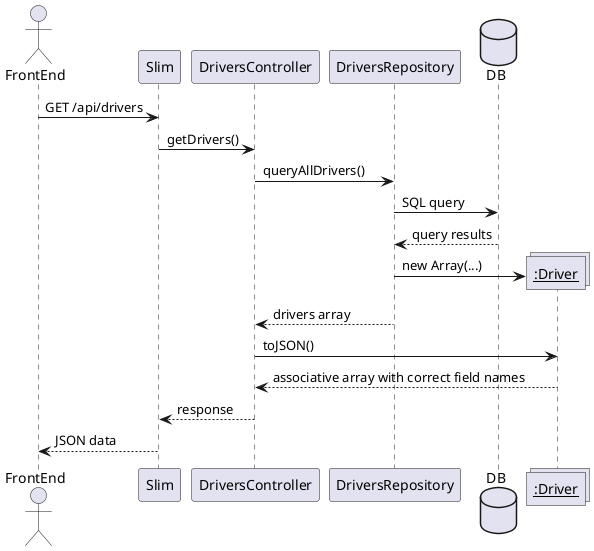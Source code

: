 http://www.plantuml.com/plantuml/uml/VP91Jm8n48Nl_HKJJd00xZqOGD3468tYVJDsHsrIsdLcaF3lRRExGREhnxvvtslpfYjHP3qUWa6dYU66KzHTh4sJPUzyWr5X7_pXbx1b_qKirzdBAGHYqtCmlu9Y1mktknTOOkENTUisHS_p8MtXdRHJfpCpcF-0dgb9uZNn6Iny7edFwn0kQ8sAhoW4suqP4YLcaxdzqttBcdoSZuLtsS0anw1YN7c7Kv-YmAIgR0jKrGHGUjeu9bJgZ-FtTo9OY7I2DJEUful5OZRc7gigWrsTW0N-jwnirdItVtoubFfdAeeavr7pf4s6azSFS8cPdCARfr13n0F9s9MNhJD9aw9Gj-qywB-6XV8KA2ioAufr_dJV

@startuml
actor FrontEnd
participant Slim
participant DriversController
FrontEnd -> Slim : GET /api/drivers
Slim -> DriversController: getDrivers()
DriversController -> DriversRepository : queryAllDrivers()
database DB
DriversRepository -> DB : SQL query
DB --> DriversRepository: query results
collections "__:Driver__" as Drivers
create Drivers
DriversRepository -> Drivers : new Array(...)
DriversRepository --> DriversController : drivers array
DriversController -> Drivers : toJSON()
Drivers --> DriversController : associative array with correct field names
DriversController --> Slim : response
Slim --> FrontEnd: JSON data
@enduml